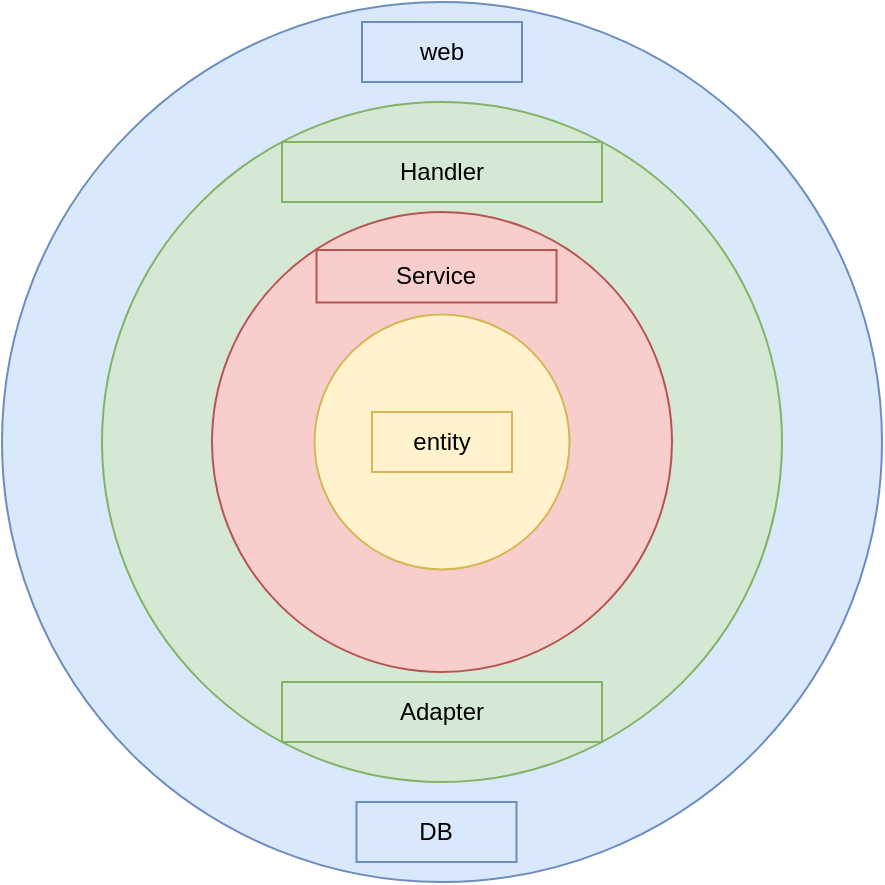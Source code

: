<mxfile version="18.2.0" type="google"><diagram id="gmhNbzfvTBF97K4jLkiU" name="Page-1"><mxGraphModel grid="1" page="1" gridSize="10" guides="1" tooltips="1" connect="1" arrows="1" fold="1" pageScale="1" pageWidth="827" pageHeight="1169" math="0" shadow="0"><root><mxCell id="0"/><mxCell id="1" parent="0"/><mxCell id="2g_5xSqgL4THs_SQ1CbM-1" value="" style="ellipse;whiteSpace=wrap;html=1;aspect=fixed;fillColor=#dae8fc;strokeColor=#6c8ebf;" vertex="1" parent="1"><mxGeometry x="40" y="40" width="440" height="440" as="geometry"/></mxCell><mxCell id="2g_5xSqgL4THs_SQ1CbM-2" value="" style="ellipse;whiteSpace=wrap;html=1;aspect=fixed;fillColor=#d5e8d4;strokeColor=#82b366;" vertex="1" parent="1"><mxGeometry x="90" y="90" width="340" height="340" as="geometry"/></mxCell><mxCell id="2g_5xSqgL4THs_SQ1CbM-3" value="" style="ellipse;whiteSpace=wrap;html=1;aspect=fixed;fillColor=#f8cecc;strokeColor=#b85450;" vertex="1" parent="1"><mxGeometry x="145" y="145" width="230" height="230" as="geometry"/></mxCell><mxCell id="2g_5xSqgL4THs_SQ1CbM-4" value="" style="ellipse;whiteSpace=wrap;html=1;aspect=fixed;fillColor=#fff2cc;strokeColor=#d6b656;" vertex="1" parent="1"><mxGeometry x="196.25" y="196.25" width="127.5" height="127.5" as="geometry"/></mxCell><mxCell id="2g_5xSqgL4THs_SQ1CbM-5" value="Handler" style="rounded=0;whiteSpace=wrap;html=1;fillColor=#d5e8d4;strokeColor=#82b366;" vertex="1" parent="1"><mxGeometry x="180" y="110" width="160" height="30" as="geometry"/></mxCell><mxCell id="2g_5xSqgL4THs_SQ1CbM-6" value="Service" style="rounded=0;whiteSpace=wrap;html=1;fillColor=#f8cecc;strokeColor=#b85450;" vertex="1" parent="1"><mxGeometry x="197.25" y="164" width="120" height="26.25" as="geometry"/></mxCell><mxCell id="2g_5xSqgL4THs_SQ1CbM-7" value="web" style="rounded=0;whiteSpace=wrap;html=1;fillColor=#dae8fc;strokeColor=#6c8ebf;" vertex="1" parent="1"><mxGeometry x="220" y="50" width="80" height="30" as="geometry"/></mxCell><mxCell id="2g_5xSqgL4THs_SQ1CbM-8" value="entity" style="rounded=0;whiteSpace=wrap;html=1;fillColor=#fff2cc;strokeColor=#d6b656;" vertex="1" parent="1"><mxGeometry x="225" y="245" width="70" height="30" as="geometry"/></mxCell><mxCell id="2g_5xSqgL4THs_SQ1CbM-9" value="Adapter" style="rounded=0;whiteSpace=wrap;html=1;fillColor=#d5e8d4;strokeColor=#82b366;" vertex="1" parent="1"><mxGeometry x="180" y="380" width="160" height="30" as="geometry"/></mxCell><mxCell id="2g_5xSqgL4THs_SQ1CbM-11" value="DB" style="rounded=0;whiteSpace=wrap;html=1;fillColor=#dae8fc;strokeColor=#6c8ebf;" vertex="1" parent="1"><mxGeometry x="217.25" y="440" width="80" height="30" as="geometry"/></mxCell></root></mxGraphModel></diagram></mxfile>